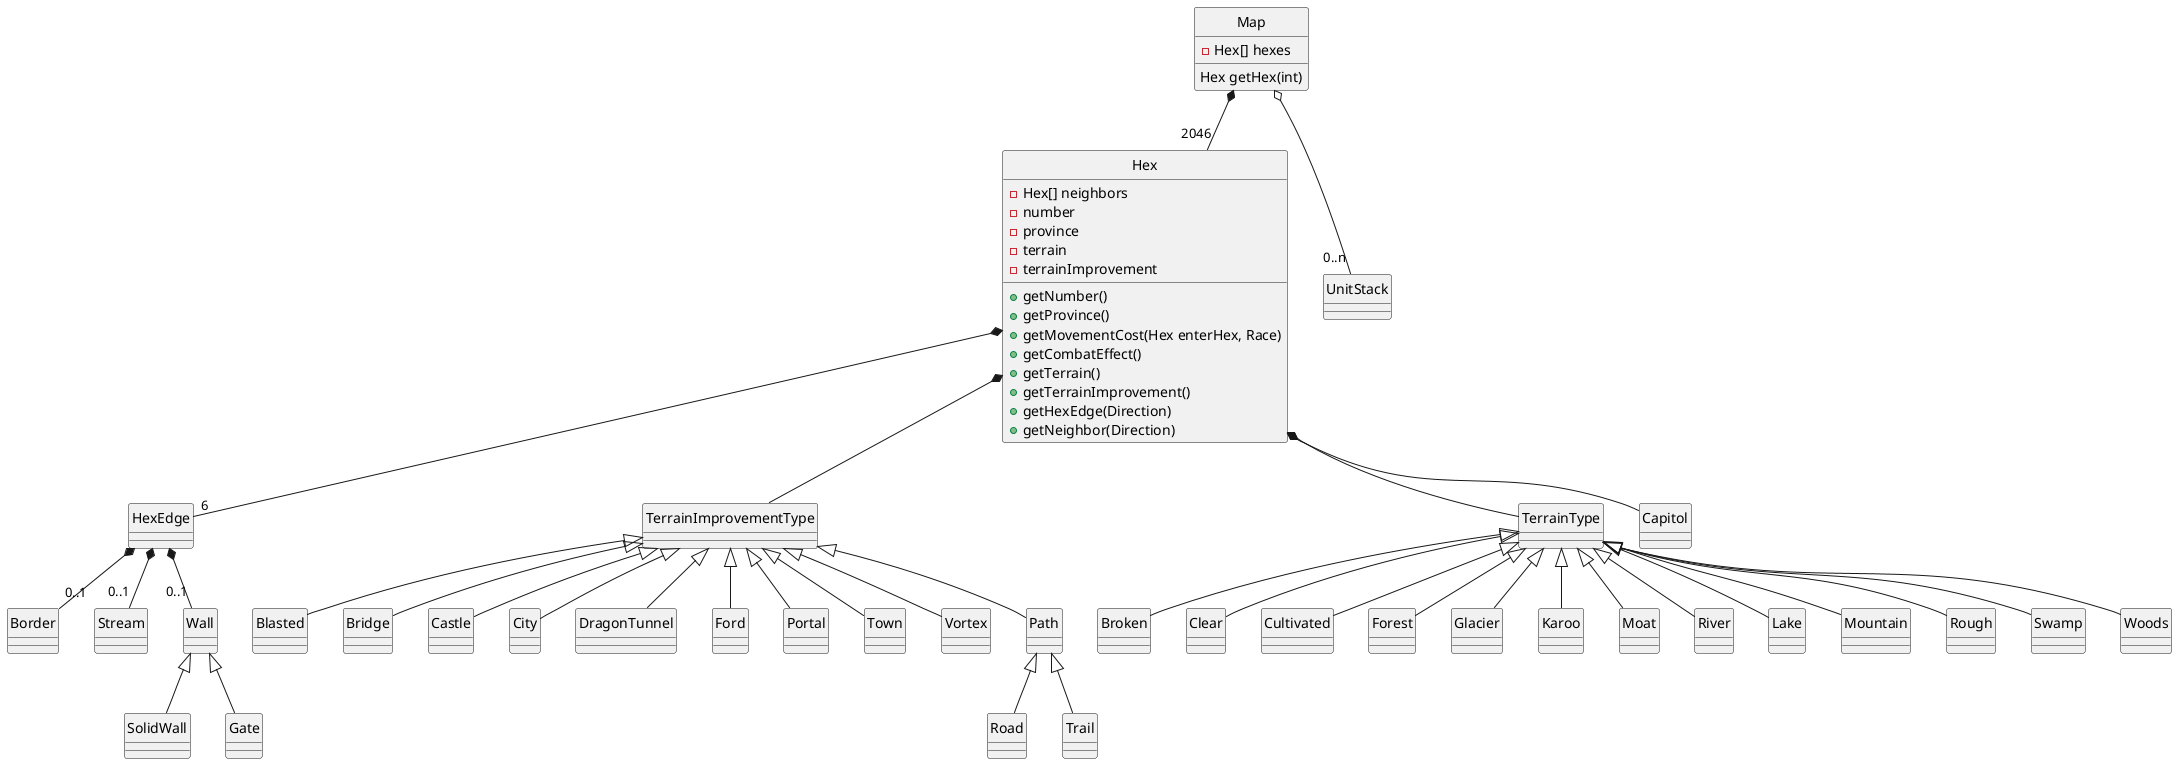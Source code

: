 @startuml
hide circle
' <|-- is "extention" and used for class inheritence
' *-- is composition (static aggregation), for when b is permanently "part of" a
' o-- is aggregation (dynamic aggregation)

class Map {
    -Hex[] hexes
	Hex getHex(int)
}

class Hex {
	-Hex[] neighbors
    -number
    -province
    -terrain
    -terrainImprovement
    +getNumber()
    +getProvince()
    +getMovementCost(Hex enterHex, Race)
    +getCombatEffect()
    +getTerrain()
    +getTerrainImprovement()
	+getHexEdge(Direction)
    +getNeighbor(Direction)
}

Map o-- "0..n" UnitStack
Map *-- "2046" Hex
Hex *-- "6" HexEdge
Hex *-- TerrainImprovementType
Hex *-- TerrainType
Hex *-- Capitol
HexEdge *-- "0..1" Border
HexEdge *-- "0..1" Stream
HexEdge *-- "0..1" Wall
                   Wall <|-- SolidWall
                   Wall <|-- Gate
TerrainType <|-- Broken
TerrainType <|-- Clear
TerrainType <|-- Cultivated
TerrainType <|-- Forest
TerrainType <|-- Glacier
TerrainType <|-- Karoo
TerrainType <|-- Moat
TerrainType <|-- River
TerrainType <|-- Lake
TerrainType <|-- Mountain
TerrainType <|-- Rough
TerrainType <|-- Swamp
TerrainType <|-- Woods
TerrainImprovementType <|-- Blasted
TerrainImprovementType <|-- Bridge
TerrainImprovementType <|-- Castle
TerrainImprovementType <|-- City
TerrainImprovementType <|-- DragonTunnel
TerrainImprovementType <|-- Ford
TerrainImprovementType <|-- Portal
TerrainImprovementType <|-- Town
TerrainImprovementType <|-- Vortex
TerrainImprovementType <|-- Path
                            Path <|-- Road
                            Path <|-- Trail
@enduml
